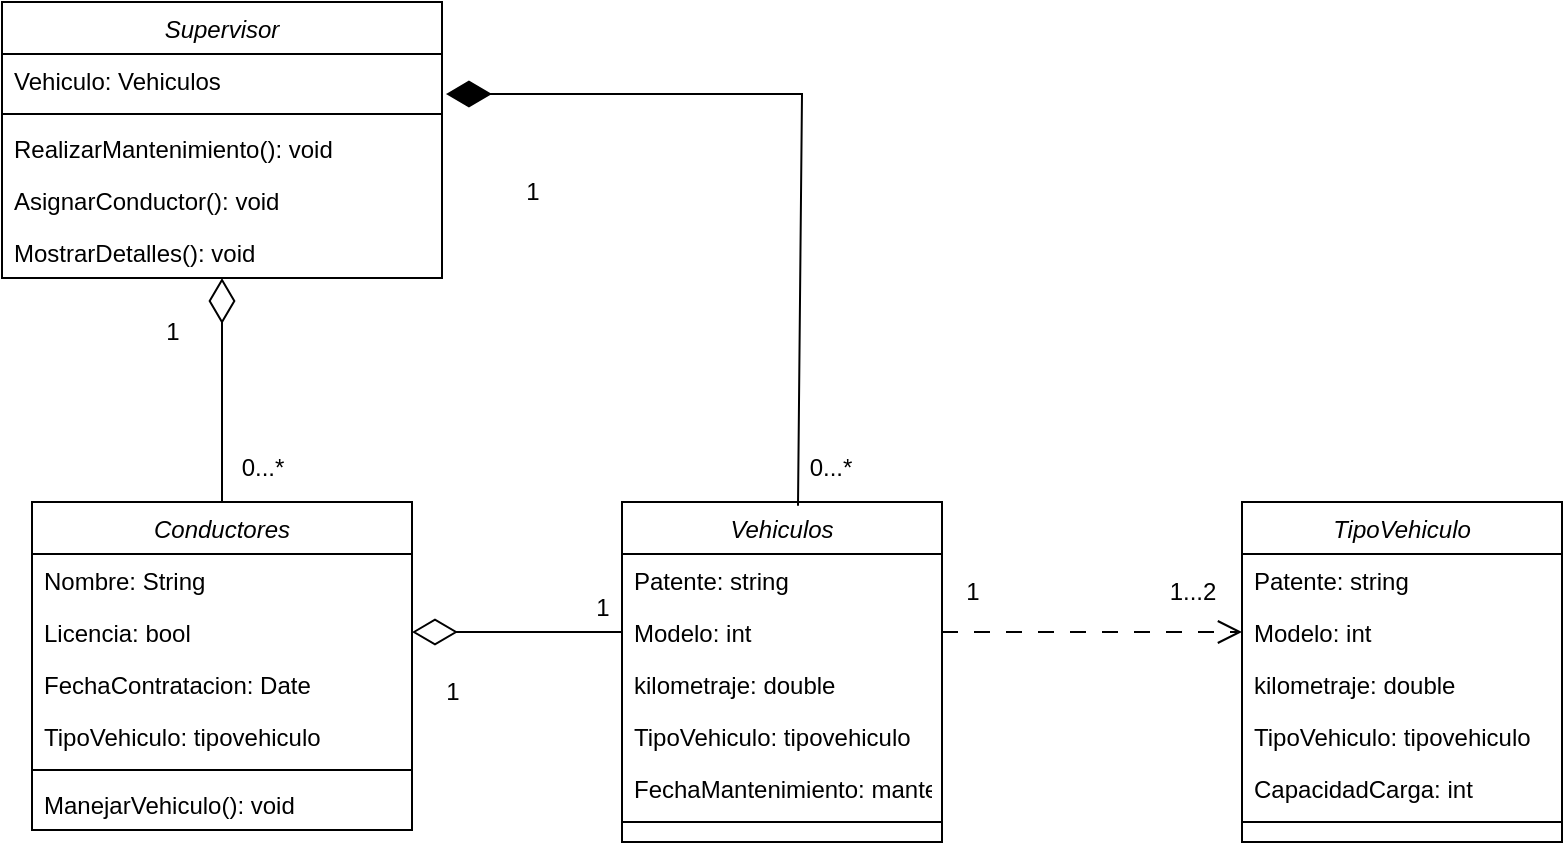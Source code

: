 <mxfile version="24.7.14">
  <diagram id="C5RBs43oDa-KdzZeNtuy" name="Page-1">
    <mxGraphModel dx="880" dy="468" grid="1" gridSize="10" guides="1" tooltips="1" connect="1" arrows="1" fold="1" page="1" pageScale="1" pageWidth="827" pageHeight="1169" math="0" shadow="0">
      <root>
        <mxCell id="WIyWlLk6GJQsqaUBKTNV-0" />
        <mxCell id="WIyWlLk6GJQsqaUBKTNV-1" parent="WIyWlLk6GJQsqaUBKTNV-0" />
        <mxCell id="119AouNBNH0uqLuQi6Fe-1" value="Conductores" style="swimlane;fontStyle=2;align=center;verticalAlign=top;childLayout=stackLayout;horizontal=1;startSize=26;horizontalStack=0;resizeParent=1;resizeLast=0;collapsible=1;marginBottom=0;rounded=0;shadow=0;strokeWidth=1;" vertex="1" parent="WIyWlLk6GJQsqaUBKTNV-1">
          <mxGeometry x="35" y="270" width="190" height="164" as="geometry">
            <mxRectangle x="230" y="140" width="160" height="26" as="alternateBounds" />
          </mxGeometry>
        </mxCell>
        <mxCell id="119AouNBNH0uqLuQi6Fe-2" value="Nombre: String" style="text;align=left;verticalAlign=top;spacingLeft=4;spacingRight=4;overflow=hidden;rotatable=0;points=[[0,0.5],[1,0.5]];portConstraint=eastwest;" vertex="1" parent="119AouNBNH0uqLuQi6Fe-1">
          <mxGeometry y="26" width="190" height="26" as="geometry" />
        </mxCell>
        <mxCell id="119AouNBNH0uqLuQi6Fe-3" value="Licencia: bool" style="text;align=left;verticalAlign=top;spacingLeft=4;spacingRight=4;overflow=hidden;rotatable=0;points=[[0,0.5],[1,0.5]];portConstraint=eastwest;rounded=0;shadow=0;html=0;" vertex="1" parent="119AouNBNH0uqLuQi6Fe-1">
          <mxGeometry y="52" width="190" height="26" as="geometry" />
        </mxCell>
        <mxCell id="119AouNBNH0uqLuQi6Fe-4" value="FechaContratacion: Date" style="text;align=left;verticalAlign=top;spacingLeft=4;spacingRight=4;overflow=hidden;rotatable=0;points=[[0,0.5],[1,0.5]];portConstraint=eastwest;rounded=0;shadow=0;html=0;" vertex="1" parent="119AouNBNH0uqLuQi6Fe-1">
          <mxGeometry y="78" width="190" height="26" as="geometry" />
        </mxCell>
        <mxCell id="119AouNBNH0uqLuQi6Fe-5" value="TipoVehiculo: tipovehiculo" style="text;align=left;verticalAlign=top;spacingLeft=4;spacingRight=4;overflow=hidden;rotatable=0;points=[[0,0.5],[1,0.5]];portConstraint=eastwest;" vertex="1" parent="119AouNBNH0uqLuQi6Fe-1">
          <mxGeometry y="104" width="190" height="26" as="geometry" />
        </mxCell>
        <mxCell id="119AouNBNH0uqLuQi6Fe-6" value="" style="line;html=1;strokeWidth=1;align=left;verticalAlign=middle;spacingTop=-1;spacingLeft=3;spacingRight=3;rotatable=0;labelPosition=right;points=[];portConstraint=eastwest;" vertex="1" parent="119AouNBNH0uqLuQi6Fe-1">
          <mxGeometry y="130" width="190" height="8" as="geometry" />
        </mxCell>
        <mxCell id="119AouNBNH0uqLuQi6Fe-7" value="ManejarVehiculo(): void" style="text;align=left;verticalAlign=top;spacingLeft=4;spacingRight=4;overflow=hidden;rotatable=0;points=[[0,0.5],[1,0.5]];portConstraint=eastwest;" vertex="1" parent="119AouNBNH0uqLuQi6Fe-1">
          <mxGeometry y="138" width="190" height="26" as="geometry" />
        </mxCell>
        <mxCell id="119AouNBNH0uqLuQi6Fe-8" value="Supervisor" style="swimlane;fontStyle=2;align=center;verticalAlign=top;childLayout=stackLayout;horizontal=1;startSize=26;horizontalStack=0;resizeParent=1;resizeLast=0;collapsible=1;marginBottom=0;rounded=0;shadow=0;strokeWidth=1;" vertex="1" parent="WIyWlLk6GJQsqaUBKTNV-1">
          <mxGeometry x="20" y="20" width="220" height="138" as="geometry">
            <mxRectangle x="230" y="140" width="160" height="26" as="alternateBounds" />
          </mxGeometry>
        </mxCell>
        <mxCell id="119AouNBNH0uqLuQi6Fe-9" value="Vehiculo: Vehiculos " style="text;align=left;verticalAlign=top;spacingLeft=4;spacingRight=4;overflow=hidden;rotatable=0;points=[[0,0.5],[1,0.5]];portConstraint=eastwest;" vertex="1" parent="119AouNBNH0uqLuQi6Fe-8">
          <mxGeometry y="26" width="220" height="26" as="geometry" />
        </mxCell>
        <mxCell id="119AouNBNH0uqLuQi6Fe-13" value="" style="line;html=1;strokeWidth=1;align=left;verticalAlign=middle;spacingTop=-1;spacingLeft=3;spacingRight=3;rotatable=0;labelPosition=right;points=[];portConstraint=eastwest;" vertex="1" parent="119AouNBNH0uqLuQi6Fe-8">
          <mxGeometry y="52" width="220" height="8" as="geometry" />
        </mxCell>
        <mxCell id="119AouNBNH0uqLuQi6Fe-14" value="RealizarMantenimiento(): void" style="text;align=left;verticalAlign=top;spacingLeft=4;spacingRight=4;overflow=hidden;rotatable=0;points=[[0,0.5],[1,0.5]];portConstraint=eastwest;" vertex="1" parent="119AouNBNH0uqLuQi6Fe-8">
          <mxGeometry y="60" width="220" height="26" as="geometry" />
        </mxCell>
        <mxCell id="119AouNBNH0uqLuQi6Fe-45" value="AsignarConductor(): void" style="text;align=left;verticalAlign=top;spacingLeft=4;spacingRight=4;overflow=hidden;rotatable=0;points=[[0,0.5],[1,0.5]];portConstraint=eastwest;" vertex="1" parent="119AouNBNH0uqLuQi6Fe-8">
          <mxGeometry y="86" width="220" height="26" as="geometry" />
        </mxCell>
        <mxCell id="119AouNBNH0uqLuQi6Fe-47" value="MostrarDetalles(): void" style="text;align=left;verticalAlign=top;spacingLeft=4;spacingRight=4;overflow=hidden;rotatable=0;points=[[0,0.5],[1,0.5]];portConstraint=eastwest;" vertex="1" parent="119AouNBNH0uqLuQi6Fe-8">
          <mxGeometry y="112" width="220" height="26" as="geometry" />
        </mxCell>
        <mxCell id="119AouNBNH0uqLuQi6Fe-15" value="Vehiculos" style="swimlane;fontStyle=2;align=center;verticalAlign=top;childLayout=stackLayout;horizontal=1;startSize=26;horizontalStack=0;resizeParent=1;resizeLast=0;collapsible=1;marginBottom=0;rounded=0;shadow=0;strokeWidth=1;" vertex="1" parent="WIyWlLk6GJQsqaUBKTNV-1">
          <mxGeometry x="330" y="270" width="160" height="170" as="geometry">
            <mxRectangle x="230" y="140" width="160" height="26" as="alternateBounds" />
          </mxGeometry>
        </mxCell>
        <mxCell id="119AouNBNH0uqLuQi6Fe-16" value="Patente: string" style="text;align=left;verticalAlign=top;spacingLeft=4;spacingRight=4;overflow=hidden;rotatable=0;points=[[0,0.5],[1,0.5]];portConstraint=eastwest;" vertex="1" parent="119AouNBNH0uqLuQi6Fe-15">
          <mxGeometry y="26" width="160" height="26" as="geometry" />
        </mxCell>
        <mxCell id="119AouNBNH0uqLuQi6Fe-17" value="Modelo: int" style="text;align=left;verticalAlign=top;spacingLeft=4;spacingRight=4;overflow=hidden;rotatable=0;points=[[0,0.5],[1,0.5]];portConstraint=eastwest;rounded=0;shadow=0;html=0;" vertex="1" parent="119AouNBNH0uqLuQi6Fe-15">
          <mxGeometry y="52" width="160" height="26" as="geometry" />
        </mxCell>
        <mxCell id="119AouNBNH0uqLuQi6Fe-18" value="kilometraje: double" style="text;align=left;verticalAlign=top;spacingLeft=4;spacingRight=4;overflow=hidden;rotatable=0;points=[[0,0.5],[1,0.5]];portConstraint=eastwest;rounded=0;shadow=0;html=0;" vertex="1" parent="119AouNBNH0uqLuQi6Fe-15">
          <mxGeometry y="78" width="160" height="26" as="geometry" />
        </mxCell>
        <mxCell id="119AouNBNH0uqLuQi6Fe-19" value="TipoVehiculo: tipovehiculo" style="text;align=left;verticalAlign=top;spacingLeft=4;spacingRight=4;overflow=hidden;rotatable=0;points=[[0,0.5],[1,0.5]];portConstraint=eastwest;" vertex="1" parent="119AouNBNH0uqLuQi6Fe-15">
          <mxGeometry y="104" width="160" height="26" as="geometry" />
        </mxCell>
        <mxCell id="119AouNBNH0uqLuQi6Fe-12" value="FechaMantenimiento: mantenimiento" style="text;align=left;verticalAlign=top;spacingLeft=4;spacingRight=4;overflow=hidden;rotatable=0;points=[[0,0.5],[1,0.5]];portConstraint=eastwest;" vertex="1" parent="119AouNBNH0uqLuQi6Fe-15">
          <mxGeometry y="130" width="160" height="26" as="geometry" />
        </mxCell>
        <mxCell id="119AouNBNH0uqLuQi6Fe-20" value="" style="line;html=1;strokeWidth=1;align=left;verticalAlign=middle;spacingTop=-1;spacingLeft=3;spacingRight=3;rotatable=0;labelPosition=right;points=[];portConstraint=eastwest;" vertex="1" parent="119AouNBNH0uqLuQi6Fe-15">
          <mxGeometry y="156" width="160" height="8" as="geometry" />
        </mxCell>
        <mxCell id="119AouNBNH0uqLuQi6Fe-23" value="TipoVehiculo" style="swimlane;fontStyle=2;align=center;verticalAlign=top;childLayout=stackLayout;horizontal=1;startSize=26;horizontalStack=0;resizeParent=1;resizeLast=0;collapsible=1;marginBottom=0;rounded=0;shadow=0;strokeWidth=1;" vertex="1" parent="WIyWlLk6GJQsqaUBKTNV-1">
          <mxGeometry x="640" y="270" width="160" height="170" as="geometry">
            <mxRectangle x="230" y="140" width="160" height="26" as="alternateBounds" />
          </mxGeometry>
        </mxCell>
        <mxCell id="119AouNBNH0uqLuQi6Fe-24" value="Patente: string" style="text;align=left;verticalAlign=top;spacingLeft=4;spacingRight=4;overflow=hidden;rotatable=0;points=[[0,0.5],[1,0.5]];portConstraint=eastwest;" vertex="1" parent="119AouNBNH0uqLuQi6Fe-23">
          <mxGeometry y="26" width="160" height="26" as="geometry" />
        </mxCell>
        <mxCell id="119AouNBNH0uqLuQi6Fe-25" value="Modelo: int" style="text;align=left;verticalAlign=top;spacingLeft=4;spacingRight=4;overflow=hidden;rotatable=0;points=[[0,0.5],[1,0.5]];portConstraint=eastwest;rounded=0;shadow=0;html=0;" vertex="1" parent="119AouNBNH0uqLuQi6Fe-23">
          <mxGeometry y="52" width="160" height="26" as="geometry" />
        </mxCell>
        <mxCell id="119AouNBNH0uqLuQi6Fe-26" value="kilometraje: double" style="text;align=left;verticalAlign=top;spacingLeft=4;spacingRight=4;overflow=hidden;rotatable=0;points=[[0,0.5],[1,0.5]];portConstraint=eastwest;rounded=0;shadow=0;html=0;" vertex="1" parent="119AouNBNH0uqLuQi6Fe-23">
          <mxGeometry y="78" width="160" height="26" as="geometry" />
        </mxCell>
        <mxCell id="119AouNBNH0uqLuQi6Fe-27" value="TipoVehiculo: tipovehiculo" style="text;align=left;verticalAlign=top;spacingLeft=4;spacingRight=4;overflow=hidden;rotatable=0;points=[[0,0.5],[1,0.5]];portConstraint=eastwest;" vertex="1" parent="119AouNBNH0uqLuQi6Fe-23">
          <mxGeometry y="104" width="160" height="26" as="geometry" />
        </mxCell>
        <mxCell id="119AouNBNH0uqLuQi6Fe-44" value="CapacidadCarga: int" style="text;align=left;verticalAlign=top;spacingLeft=4;spacingRight=4;overflow=hidden;rotatable=0;points=[[0,0.5],[1,0.5]];portConstraint=eastwest;" vertex="1" parent="119AouNBNH0uqLuQi6Fe-23">
          <mxGeometry y="130" width="160" height="26" as="geometry" />
        </mxCell>
        <mxCell id="119AouNBNH0uqLuQi6Fe-28" value="" style="line;html=1;strokeWidth=1;align=left;verticalAlign=middle;spacingTop=-1;spacingLeft=3;spacingRight=3;rotatable=0;labelPosition=right;points=[];portConstraint=eastwest;" vertex="1" parent="119AouNBNH0uqLuQi6Fe-23">
          <mxGeometry y="156" width="160" height="8" as="geometry" />
        </mxCell>
        <mxCell id="119AouNBNH0uqLuQi6Fe-32" value="" style="endArrow=diamondThin;html=1;rounded=0;entryX=0.5;entryY=1;entryDx=0;entryDy=0;exitX=0.5;exitY=0;exitDx=0;exitDy=0;endFill=0;endSize=20;" edge="1" parent="WIyWlLk6GJQsqaUBKTNV-1" source="119AouNBNH0uqLuQi6Fe-1" target="119AouNBNH0uqLuQi6Fe-8">
          <mxGeometry width="50" height="50" relative="1" as="geometry">
            <mxPoint x="390" y="370" as="sourcePoint" />
            <mxPoint x="440" y="320" as="targetPoint" />
          </mxGeometry>
        </mxCell>
        <mxCell id="119AouNBNH0uqLuQi6Fe-33" value="1" style="text;html=1;align=center;verticalAlign=middle;resizable=0;points=[];autosize=1;strokeColor=none;fillColor=none;" vertex="1" parent="WIyWlLk6GJQsqaUBKTNV-1">
          <mxGeometry x="90" y="170" width="30" height="30" as="geometry" />
        </mxCell>
        <mxCell id="119AouNBNH0uqLuQi6Fe-34" value="0...*" style="text;html=1;align=center;verticalAlign=middle;resizable=0;points=[];autosize=1;strokeColor=none;fillColor=none;" vertex="1" parent="WIyWlLk6GJQsqaUBKTNV-1">
          <mxGeometry x="130" y="238" width="40" height="30" as="geometry" />
        </mxCell>
        <mxCell id="119AouNBNH0uqLuQi6Fe-36" value="1" style="text;html=1;align=center;verticalAlign=middle;resizable=0;points=[];autosize=1;strokeColor=none;fillColor=none;" vertex="1" parent="WIyWlLk6GJQsqaUBKTNV-1">
          <mxGeometry x="270" y="100" width="30" height="30" as="geometry" />
        </mxCell>
        <mxCell id="119AouNBNH0uqLuQi6Fe-37" value="0...*" style="text;html=1;align=center;verticalAlign=middle;resizable=0;points=[];autosize=1;strokeColor=none;fillColor=none;" vertex="1" parent="WIyWlLk6GJQsqaUBKTNV-1">
          <mxGeometry x="414" y="238" width="40" height="30" as="geometry" />
        </mxCell>
        <mxCell id="119AouNBNH0uqLuQi6Fe-38" value="" style="endArrow=open;html=1;rounded=0;entryX=0;entryY=0.5;entryDx=0;entryDy=0;exitX=1;exitY=0.5;exitDx=0;exitDy=0;dashed=1;dashPattern=8 8;endFill=0;endSize=10;" edge="1" parent="WIyWlLk6GJQsqaUBKTNV-1" source="119AouNBNH0uqLuQi6Fe-17" target="119AouNBNH0uqLuQi6Fe-25">
          <mxGeometry width="50" height="50" relative="1" as="geometry">
            <mxPoint x="390" y="270" as="sourcePoint" />
            <mxPoint x="440" y="220" as="targetPoint" />
          </mxGeometry>
        </mxCell>
        <mxCell id="119AouNBNH0uqLuQi6Fe-39" value="1" style="text;html=1;align=center;verticalAlign=middle;resizable=0;points=[];autosize=1;strokeColor=none;fillColor=none;" vertex="1" parent="WIyWlLk6GJQsqaUBKTNV-1">
          <mxGeometry x="490" y="300" width="30" height="30" as="geometry" />
        </mxCell>
        <mxCell id="119AouNBNH0uqLuQi6Fe-40" value="1...2" style="text;html=1;align=center;verticalAlign=middle;resizable=0;points=[];autosize=1;strokeColor=none;fillColor=none;" vertex="1" parent="WIyWlLk6GJQsqaUBKTNV-1">
          <mxGeometry x="590" y="300" width="50" height="30" as="geometry" />
        </mxCell>
        <mxCell id="119AouNBNH0uqLuQi6Fe-41" value="" style="endArrow=none;html=1;rounded=0;exitX=1;exitY=0.5;exitDx=0;exitDy=0;entryX=0;entryY=0.5;entryDx=0;entryDy=0;endFill=0;endSize=20;startArrow=diamondThin;startFill=0;targetPerimeterSpacing=20;sourcePerimeterSpacing=19;startSize=20;" edge="1" parent="WIyWlLk6GJQsqaUBKTNV-1" source="119AouNBNH0uqLuQi6Fe-3" target="119AouNBNH0uqLuQi6Fe-17">
          <mxGeometry width="50" height="50" relative="1" as="geometry">
            <mxPoint x="390" y="270" as="sourcePoint" />
            <mxPoint x="440" y="220" as="targetPoint" />
          </mxGeometry>
        </mxCell>
        <mxCell id="119AouNBNH0uqLuQi6Fe-42" value="1" style="text;html=1;align=center;verticalAlign=middle;resizable=0;points=[];autosize=1;strokeColor=none;fillColor=none;" vertex="1" parent="WIyWlLk6GJQsqaUBKTNV-1">
          <mxGeometry x="305" y="308" width="30" height="30" as="geometry" />
        </mxCell>
        <mxCell id="119AouNBNH0uqLuQi6Fe-43" value="1" style="text;html=1;align=center;verticalAlign=middle;resizable=0;points=[];autosize=1;strokeColor=none;fillColor=none;" vertex="1" parent="WIyWlLk6GJQsqaUBKTNV-1">
          <mxGeometry x="230" y="350" width="30" height="30" as="geometry" />
        </mxCell>
        <mxCell id="119AouNBNH0uqLuQi6Fe-46" value="" style="endArrow=diamondThin;html=1;rounded=0;entryX=1.009;entryY=0.769;entryDx=0;entryDy=0;entryPerimeter=0;exitX=0.55;exitY=0.011;exitDx=0;exitDy=0;exitPerimeter=0;endFill=1;startSize=6;sourcePerimeterSpacing=0;targetPerimeterSpacing=0;endSize=20;" edge="1" parent="WIyWlLk6GJQsqaUBKTNV-1" source="119AouNBNH0uqLuQi6Fe-15" target="119AouNBNH0uqLuQi6Fe-9">
          <mxGeometry width="50" height="50" relative="1" as="geometry">
            <mxPoint x="390" y="270" as="sourcePoint" />
            <mxPoint x="440" y="220" as="targetPoint" />
            <Array as="points">
              <mxPoint x="420" y="66" />
            </Array>
          </mxGeometry>
        </mxCell>
      </root>
    </mxGraphModel>
  </diagram>
</mxfile>
